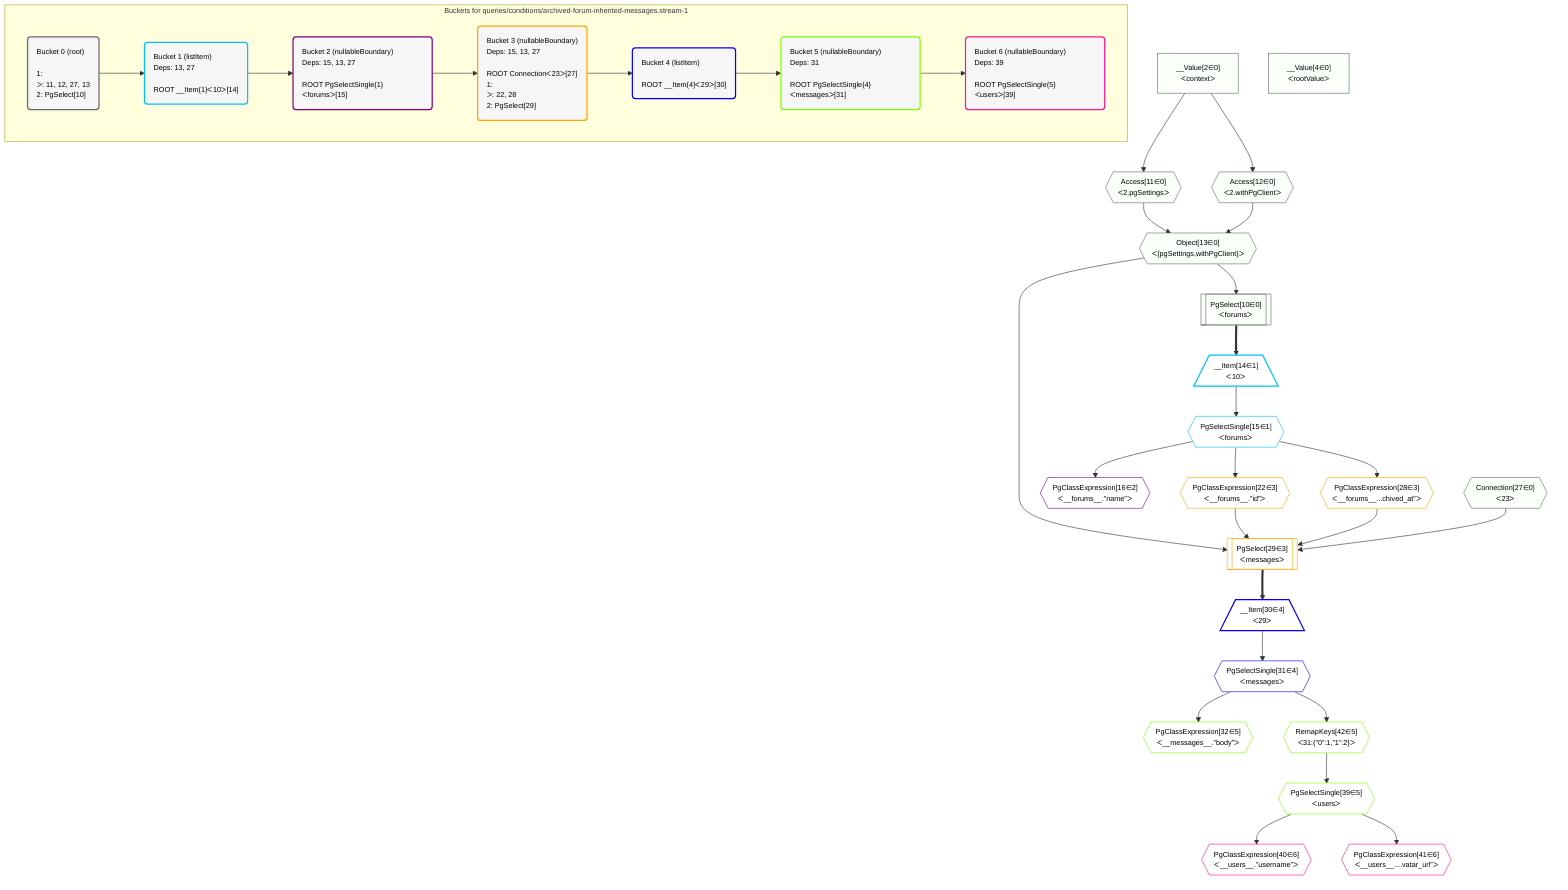 %%{init: {'themeVariables': { 'fontSize': '12px'}}}%%
graph TD
    classDef path fill:#eee,stroke:#000,color:#000
    classDef plan fill:#fff,stroke-width:1px,color:#000
    classDef itemplan fill:#fff,stroke-width:2px,color:#000
    classDef unbatchedplan fill:#dff,stroke-width:1px,color:#000
    classDef sideeffectplan fill:#fcc,stroke-width:2px,color:#000
    classDef bucket fill:#f6f6f6,color:#000,stroke-width:2px,text-align:left


    %% plan dependencies
    Object13{{"Object[13∈0]<br />ᐸ{pgSettings,withPgClient}ᐳ"}}:::plan
    Access11{{"Access[11∈0]<br />ᐸ2.pgSettingsᐳ"}}:::plan
    Access12{{"Access[12∈0]<br />ᐸ2.withPgClientᐳ"}}:::plan
    Access11 & Access12 --> Object13
    PgSelect10[["PgSelect[10∈0]<br />ᐸforumsᐳ"]]:::plan
    Object13 --> PgSelect10
    __Value2["__Value[2∈0]<br />ᐸcontextᐳ"]:::plan
    __Value2 --> Access11
    __Value2 --> Access12
    __Value4["__Value[4∈0]<br />ᐸrootValueᐳ"]:::plan
    Connection27{{"Connection[27∈0]<br />ᐸ23ᐳ"}}:::plan
    __Item14[/"__Item[14∈1]<br />ᐸ10ᐳ"\]:::itemplan
    PgSelect10 ==> __Item14
    PgSelectSingle15{{"PgSelectSingle[15∈1]<br />ᐸforumsᐳ"}}:::plan
    __Item14 --> PgSelectSingle15
    PgClassExpression16{{"PgClassExpression[16∈2]<br />ᐸ__forums__.”name”ᐳ"}}:::plan
    PgSelectSingle15 --> PgClassExpression16
    PgSelect29[["PgSelect[29∈3]<br />ᐸmessagesᐳ"]]:::plan
    PgClassExpression22{{"PgClassExpression[22∈3]<br />ᐸ__forums__.”id”ᐳ"}}:::plan
    PgClassExpression28{{"PgClassExpression[28∈3]<br />ᐸ__forums__...chived_at”ᐳ"}}:::plan
    Object13 & PgClassExpression22 & PgClassExpression28 & Connection27 --> PgSelect29
    PgSelectSingle15 --> PgClassExpression22
    PgSelectSingle15 --> PgClassExpression28
    __Item30[/"__Item[30∈4]<br />ᐸ29ᐳ"\]:::itemplan
    PgSelect29 ==> __Item30
    PgSelectSingle31{{"PgSelectSingle[31∈4]<br />ᐸmessagesᐳ"}}:::plan
    __Item30 --> PgSelectSingle31
    PgClassExpression32{{"PgClassExpression[32∈5]<br />ᐸ__messages__.”body”ᐳ"}}:::plan
    PgSelectSingle31 --> PgClassExpression32
    PgSelectSingle39{{"PgSelectSingle[39∈5]<br />ᐸusersᐳ"}}:::plan
    RemapKeys42{{"RemapKeys[42∈5]<br />ᐸ31:{”0”:1,”1”:2}ᐳ"}}:::plan
    RemapKeys42 --> PgSelectSingle39
    PgSelectSingle31 --> RemapKeys42
    PgClassExpression40{{"PgClassExpression[40∈6]<br />ᐸ__users__.”username”ᐳ"}}:::plan
    PgSelectSingle39 --> PgClassExpression40
    PgClassExpression41{{"PgClassExpression[41∈6]<br />ᐸ__users__....vatar_url”ᐳ"}}:::plan
    PgSelectSingle39 --> PgClassExpression41

    %% define steps

    subgraph "Buckets for queries/conditions/archived-forum-inherited-messages.stream-1"
    Bucket0("Bucket 0 (root)<br /><br />1: <br />ᐳ: 11, 12, 27, 13<br />2: PgSelect[10]"):::bucket
    classDef bucket0 stroke:#696969
    class Bucket0,__Value2,__Value4,PgSelect10,Access11,Access12,Object13,Connection27 bucket0
    Bucket1("Bucket 1 (listItem)<br />Deps: 13, 27<br /><br />ROOT __Item{1}ᐸ10ᐳ[14]"):::bucket
    classDef bucket1 stroke:#00bfff
    class Bucket1,__Item14,PgSelectSingle15 bucket1
    Bucket2("Bucket 2 (nullableBoundary)<br />Deps: 15, 13, 27<br /><br />ROOT PgSelectSingle{1}ᐸforumsᐳ[15]"):::bucket
    classDef bucket2 stroke:#7f007f
    class Bucket2,PgClassExpression16 bucket2
    Bucket3("Bucket 3 (nullableBoundary)<br />Deps: 15, 13, 27<br /><br />ROOT Connectionᐸ23ᐳ[27]<br />1: <br />ᐳ: 22, 28<br />2: PgSelect[29]"):::bucket
    classDef bucket3 stroke:#ffa500
    class Bucket3,PgClassExpression22,PgClassExpression28,PgSelect29 bucket3
    Bucket4("Bucket 4 (listItem)<br /><br />ROOT __Item{4}ᐸ29ᐳ[30]"):::bucket
    classDef bucket4 stroke:#0000ff
    class Bucket4,__Item30,PgSelectSingle31 bucket4
    Bucket5("Bucket 5 (nullableBoundary)<br />Deps: 31<br /><br />ROOT PgSelectSingle{4}ᐸmessagesᐳ[31]"):::bucket
    classDef bucket5 stroke:#7fff00
    class Bucket5,PgClassExpression32,PgSelectSingle39,RemapKeys42 bucket5
    Bucket6("Bucket 6 (nullableBoundary)<br />Deps: 39<br /><br />ROOT PgSelectSingle{5}ᐸusersᐳ[39]"):::bucket
    classDef bucket6 stroke:#ff1493
    class Bucket6,PgClassExpression40,PgClassExpression41 bucket6
    Bucket0 --> Bucket1
    Bucket1 --> Bucket2
    Bucket2 --> Bucket3
    Bucket3 --> Bucket4
    Bucket4 --> Bucket5
    Bucket5 --> Bucket6
    classDef unary fill:#fafffa,borderWidth:8px
    class Object13,PgSelect10,Access11,Access12,__Value2,__Value4,Connection27 unary
    end